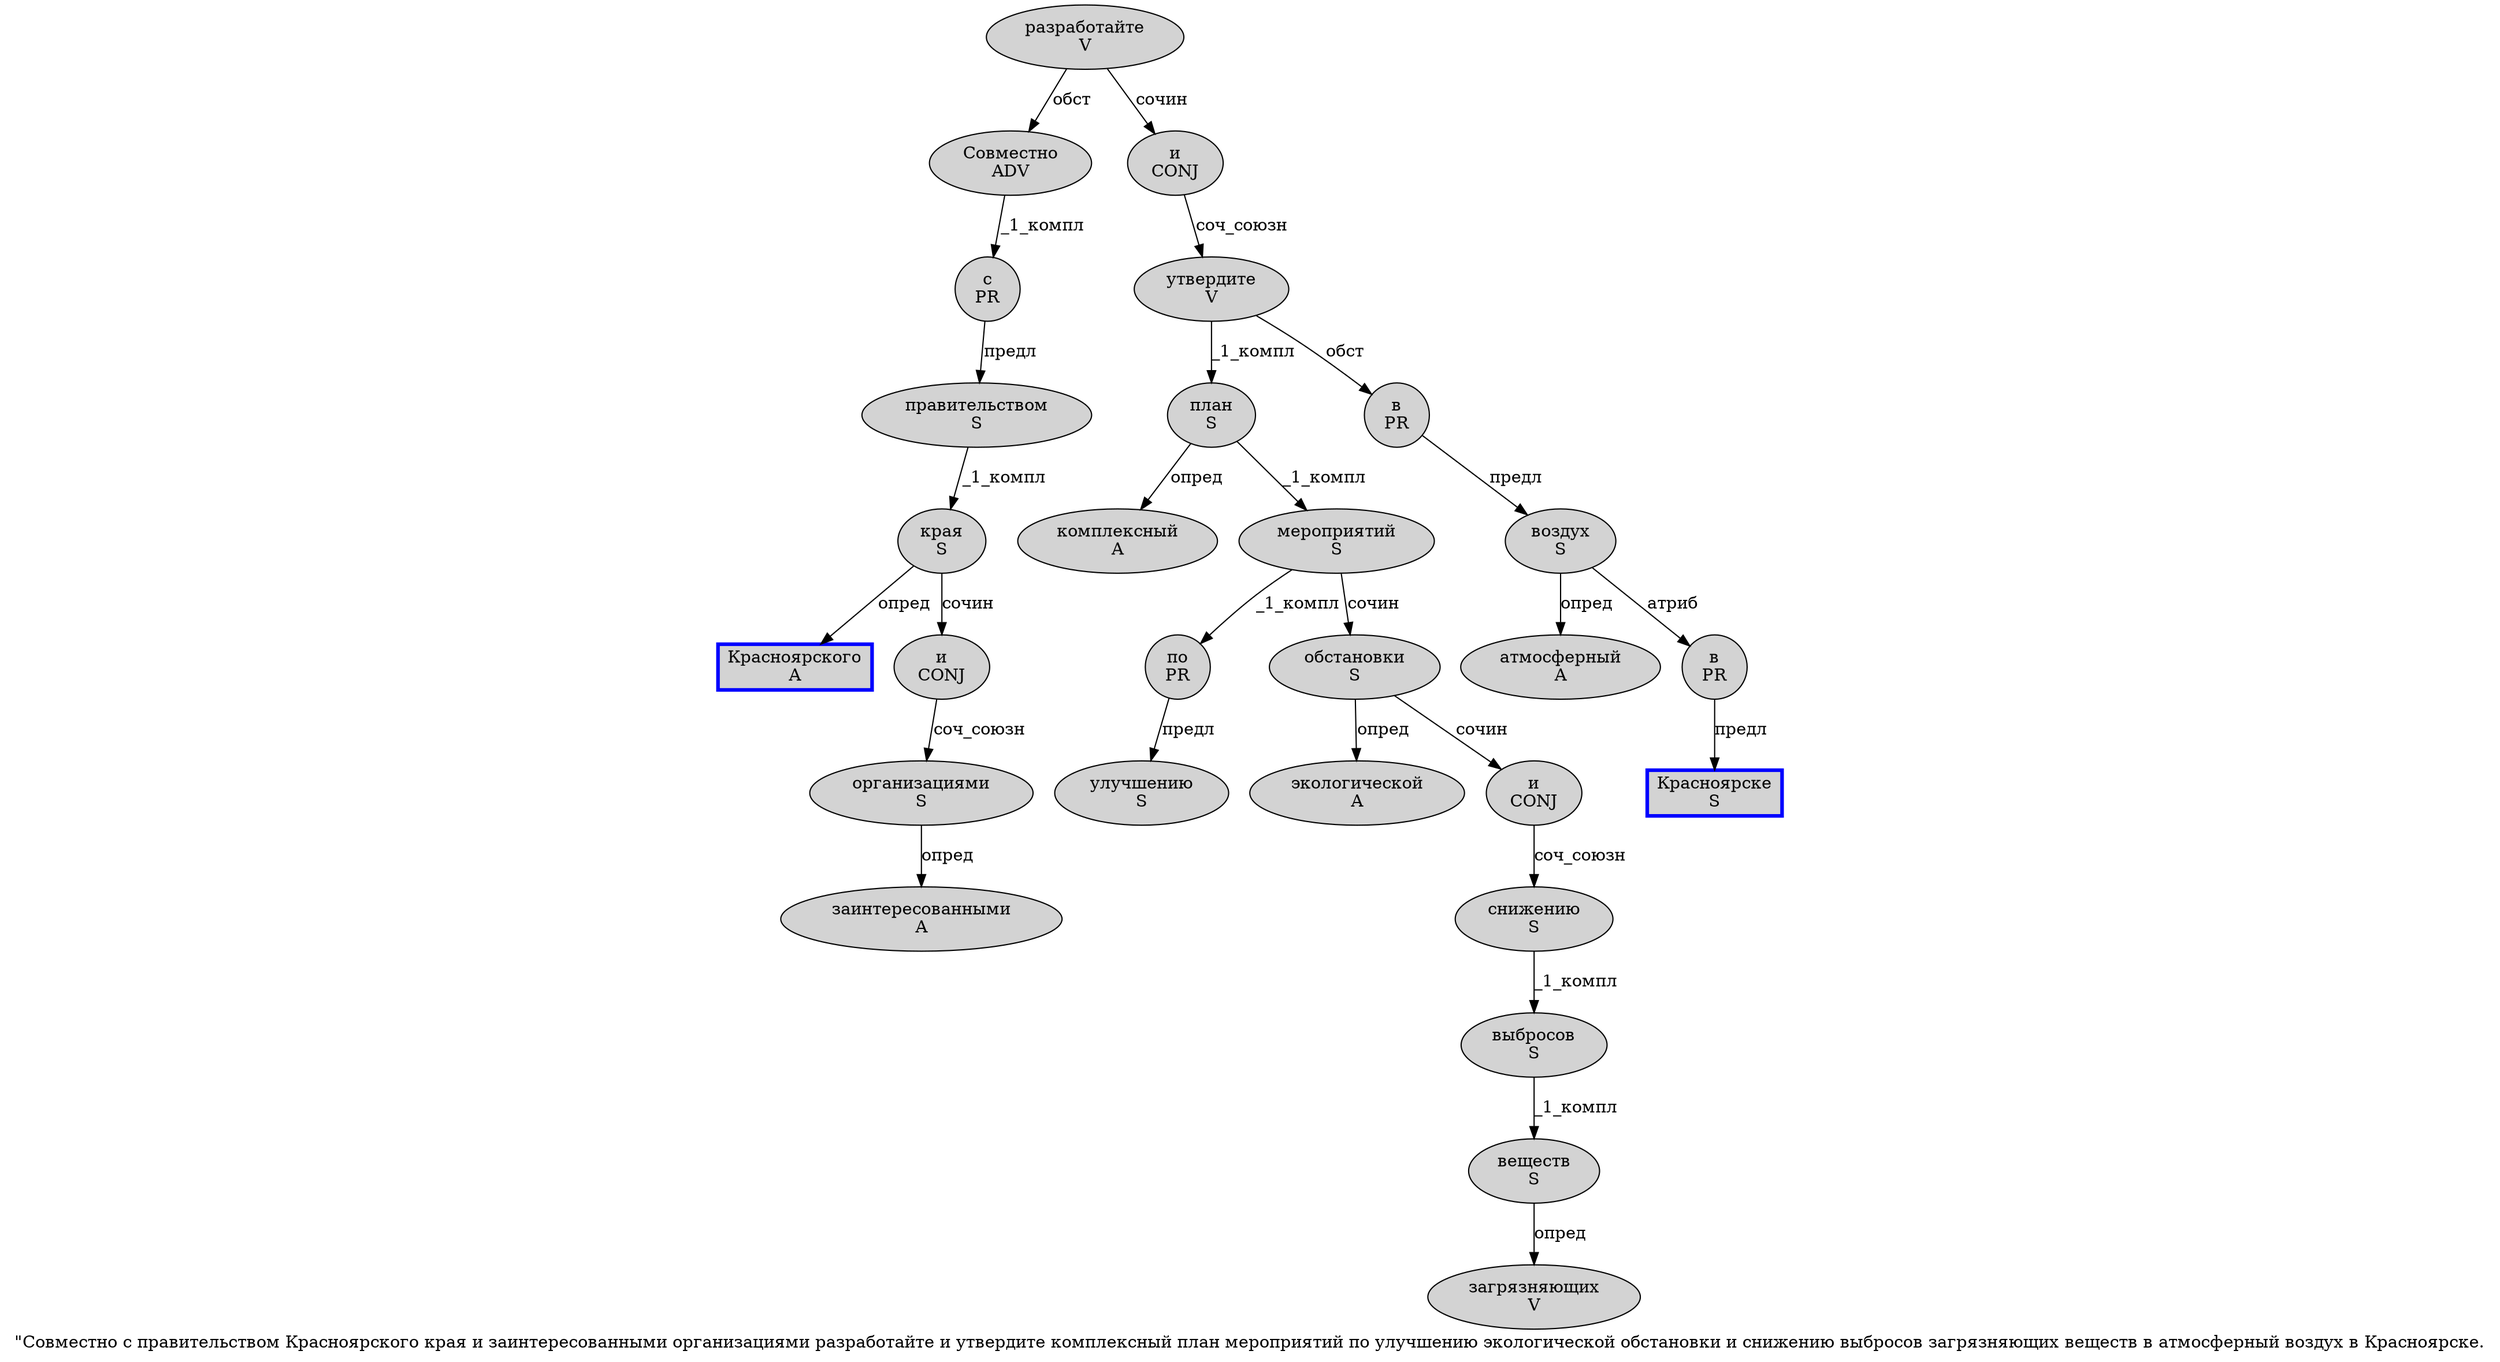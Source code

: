 digraph SENTENCE_654 {
	graph [label="\"Совместно с правительством Красноярского края и заинтересованными организациями разработайте и утвердите комплексный план мероприятий по улучшению экологической обстановки и снижению выбросов загрязняющих веществ в атмосферный воздух в Красноярске."]
	node [style=filled]
		1 [label="Совместно
ADV" color="" fillcolor=lightgray penwidth=1 shape=ellipse]
		2 [label="с
PR" color="" fillcolor=lightgray penwidth=1 shape=ellipse]
		3 [label="правительством
S" color="" fillcolor=lightgray penwidth=1 shape=ellipse]
		4 [label="Красноярского
A" color=blue fillcolor=lightgray penwidth=3 shape=box]
		5 [label="края
S" color="" fillcolor=lightgray penwidth=1 shape=ellipse]
		6 [label="и
CONJ" color="" fillcolor=lightgray penwidth=1 shape=ellipse]
		7 [label="заинтересованными
A" color="" fillcolor=lightgray penwidth=1 shape=ellipse]
		8 [label="организациями
S" color="" fillcolor=lightgray penwidth=1 shape=ellipse]
		9 [label="разработайте
V" color="" fillcolor=lightgray penwidth=1 shape=ellipse]
		10 [label="и
CONJ" color="" fillcolor=lightgray penwidth=1 shape=ellipse]
		11 [label="утвердите
V" color="" fillcolor=lightgray penwidth=1 shape=ellipse]
		12 [label="комплексный
A" color="" fillcolor=lightgray penwidth=1 shape=ellipse]
		13 [label="план
S" color="" fillcolor=lightgray penwidth=1 shape=ellipse]
		14 [label="мероприятий
S" color="" fillcolor=lightgray penwidth=1 shape=ellipse]
		15 [label="по
PR" color="" fillcolor=lightgray penwidth=1 shape=ellipse]
		16 [label="улучшению
S" color="" fillcolor=lightgray penwidth=1 shape=ellipse]
		17 [label="экологической
A" color="" fillcolor=lightgray penwidth=1 shape=ellipse]
		18 [label="обстановки
S" color="" fillcolor=lightgray penwidth=1 shape=ellipse]
		19 [label="и
CONJ" color="" fillcolor=lightgray penwidth=1 shape=ellipse]
		20 [label="снижению
S" color="" fillcolor=lightgray penwidth=1 shape=ellipse]
		21 [label="выбросов
S" color="" fillcolor=lightgray penwidth=1 shape=ellipse]
		22 [label="загрязняющих
V" color="" fillcolor=lightgray penwidth=1 shape=ellipse]
		23 [label="веществ
S" color="" fillcolor=lightgray penwidth=1 shape=ellipse]
		24 [label="в
PR" color="" fillcolor=lightgray penwidth=1 shape=ellipse]
		25 [label="атмосферный
A" color="" fillcolor=lightgray penwidth=1 shape=ellipse]
		26 [label="воздух
S" color="" fillcolor=lightgray penwidth=1 shape=ellipse]
		27 [label="в
PR" color="" fillcolor=lightgray penwidth=1 shape=ellipse]
		28 [label="Красноярске
S" color=blue fillcolor=lightgray penwidth=3 shape=box]
			27 -> 28 [label="предл"]
			23 -> 22 [label="опред"]
			3 -> 5 [label="_1_компл"]
			8 -> 7 [label="опред"]
			5 -> 4 [label="опред"]
			5 -> 6 [label="сочин"]
			18 -> 17 [label="опред"]
			18 -> 19 [label="сочин"]
			19 -> 20 [label="соч_союзн"]
			2 -> 3 [label="предл"]
			6 -> 8 [label="соч_союзн"]
			21 -> 23 [label="_1_компл"]
			24 -> 26 [label="предл"]
			14 -> 15 [label="_1_компл"]
			14 -> 18 [label="сочин"]
			11 -> 13 [label="_1_компл"]
			11 -> 24 [label="обст"]
			10 -> 11 [label="соч_союзн"]
			9 -> 1 [label="обст"]
			9 -> 10 [label="сочин"]
			26 -> 25 [label="опред"]
			26 -> 27 [label="атриб"]
			20 -> 21 [label="_1_компл"]
			15 -> 16 [label="предл"]
			1 -> 2 [label="_1_компл"]
			13 -> 12 [label="опред"]
			13 -> 14 [label="_1_компл"]
}